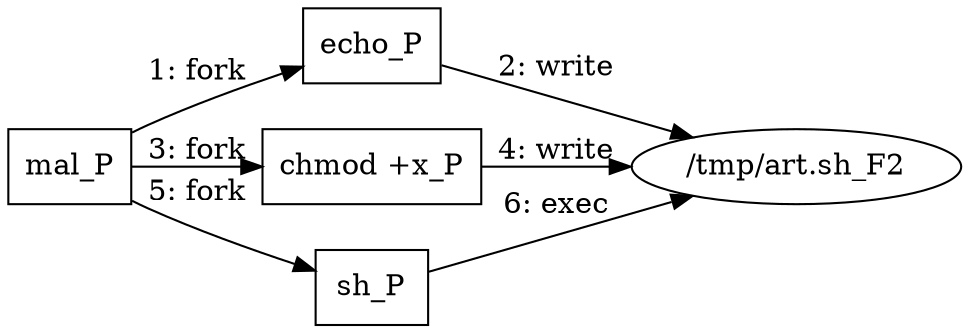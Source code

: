 digraph "T1059.004" {
rankdir="LR"
size="9"
fixedsize="false"
splines="true"
nodesep=0.3
ranksep=0
fontsize=10
overlap="scalexy"
engine= "neato"
	"mal_P" [node_type=Process shape=box]
	"echo_P" [node_type=Process shape=box]
	"chmod +x_P" [node_type=Process shape=box]
	"sh_P" [node_type=Process shape=box]
	"/tmp/art.sh_F2" [node_type=File shape=ellipse]
	"mal_P" -> "echo_P" [label="1: fork"]
	"echo_P" -> "/tmp/art.sh_F2" [label="2: write"]
	"mal_P" -> "chmod +x_P" [label="3: fork"]
	"chmod +x_P" -> "/tmp/art.sh_F2" [label="4: write"]
	"mal_P" -> "sh_P" [label="5: fork"]
	"sh_P" -> "/tmp/art.sh_F2" [label="6: exec"]
}
